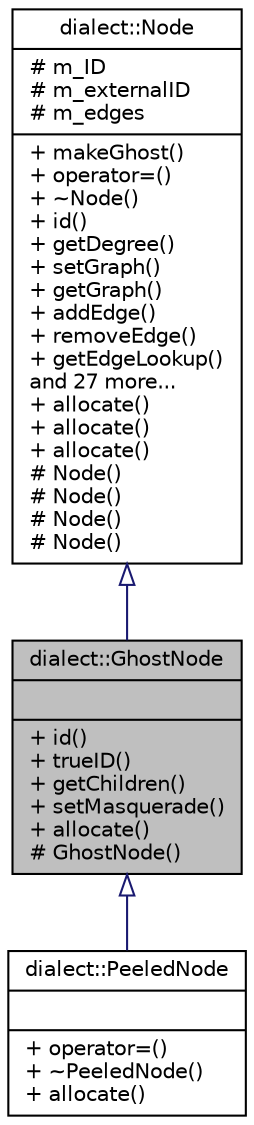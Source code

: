 digraph "dialect::GhostNode"
{
  edge [fontname="Helvetica",fontsize="10",labelfontname="Helvetica",labelfontsize="10"];
  node [fontname="Helvetica",fontsize="10",shape=record];
  Node0 [label="{dialect::GhostNode\n||+ id()\l+ trueID()\l+ getChildren()\l+ setMasquerade()\l+ allocate()\l# GhostNode()\l}",height=0.2,width=0.4,color="black", fillcolor="grey75", style="filled", fontcolor="black"];
  Node1 -> Node0 [dir="back",color="midnightblue",fontsize="10",style="solid",arrowtail="onormal",fontname="Helvetica"];
  Node1 [label="{dialect::Node\n|# m_ID\l# m_externalID\l# m_edges\l|+ makeGhost()\l+ operator=()\l+ ~Node()\l+ id()\l+ getDegree()\l+ setGraph()\l+ getGraph()\l+ addEdge()\l+ removeEdge()\l+ getEdgeLookup()\land 27 more...\l+ allocate()\l+ allocate()\l+ allocate()\l# Node()\l# Node()\l# Node()\l# Node()\l}",height=0.2,width=0.4,color="black", fillcolor="white", style="filled",URL="$classdialect_1_1Node.html",tooltip="The Node class represents nodes in a graph. "];
  Node0 -> Node2 [dir="back",color="midnightblue",fontsize="10",style="solid",arrowtail="onormal",fontname="Helvetica"];
  Node2 [label="{dialect::PeeledNode\n||+ operator=()\l+ ~PeeledNode()\l+ allocate()\l}",height=0.2,width=0.4,color="black", fillcolor="white", style="filled",URL="$classdialect_1_1PeeledNode.html",tooltip="A PeeledNode is a type of GhostNode, used in the peeling process. "];
}
